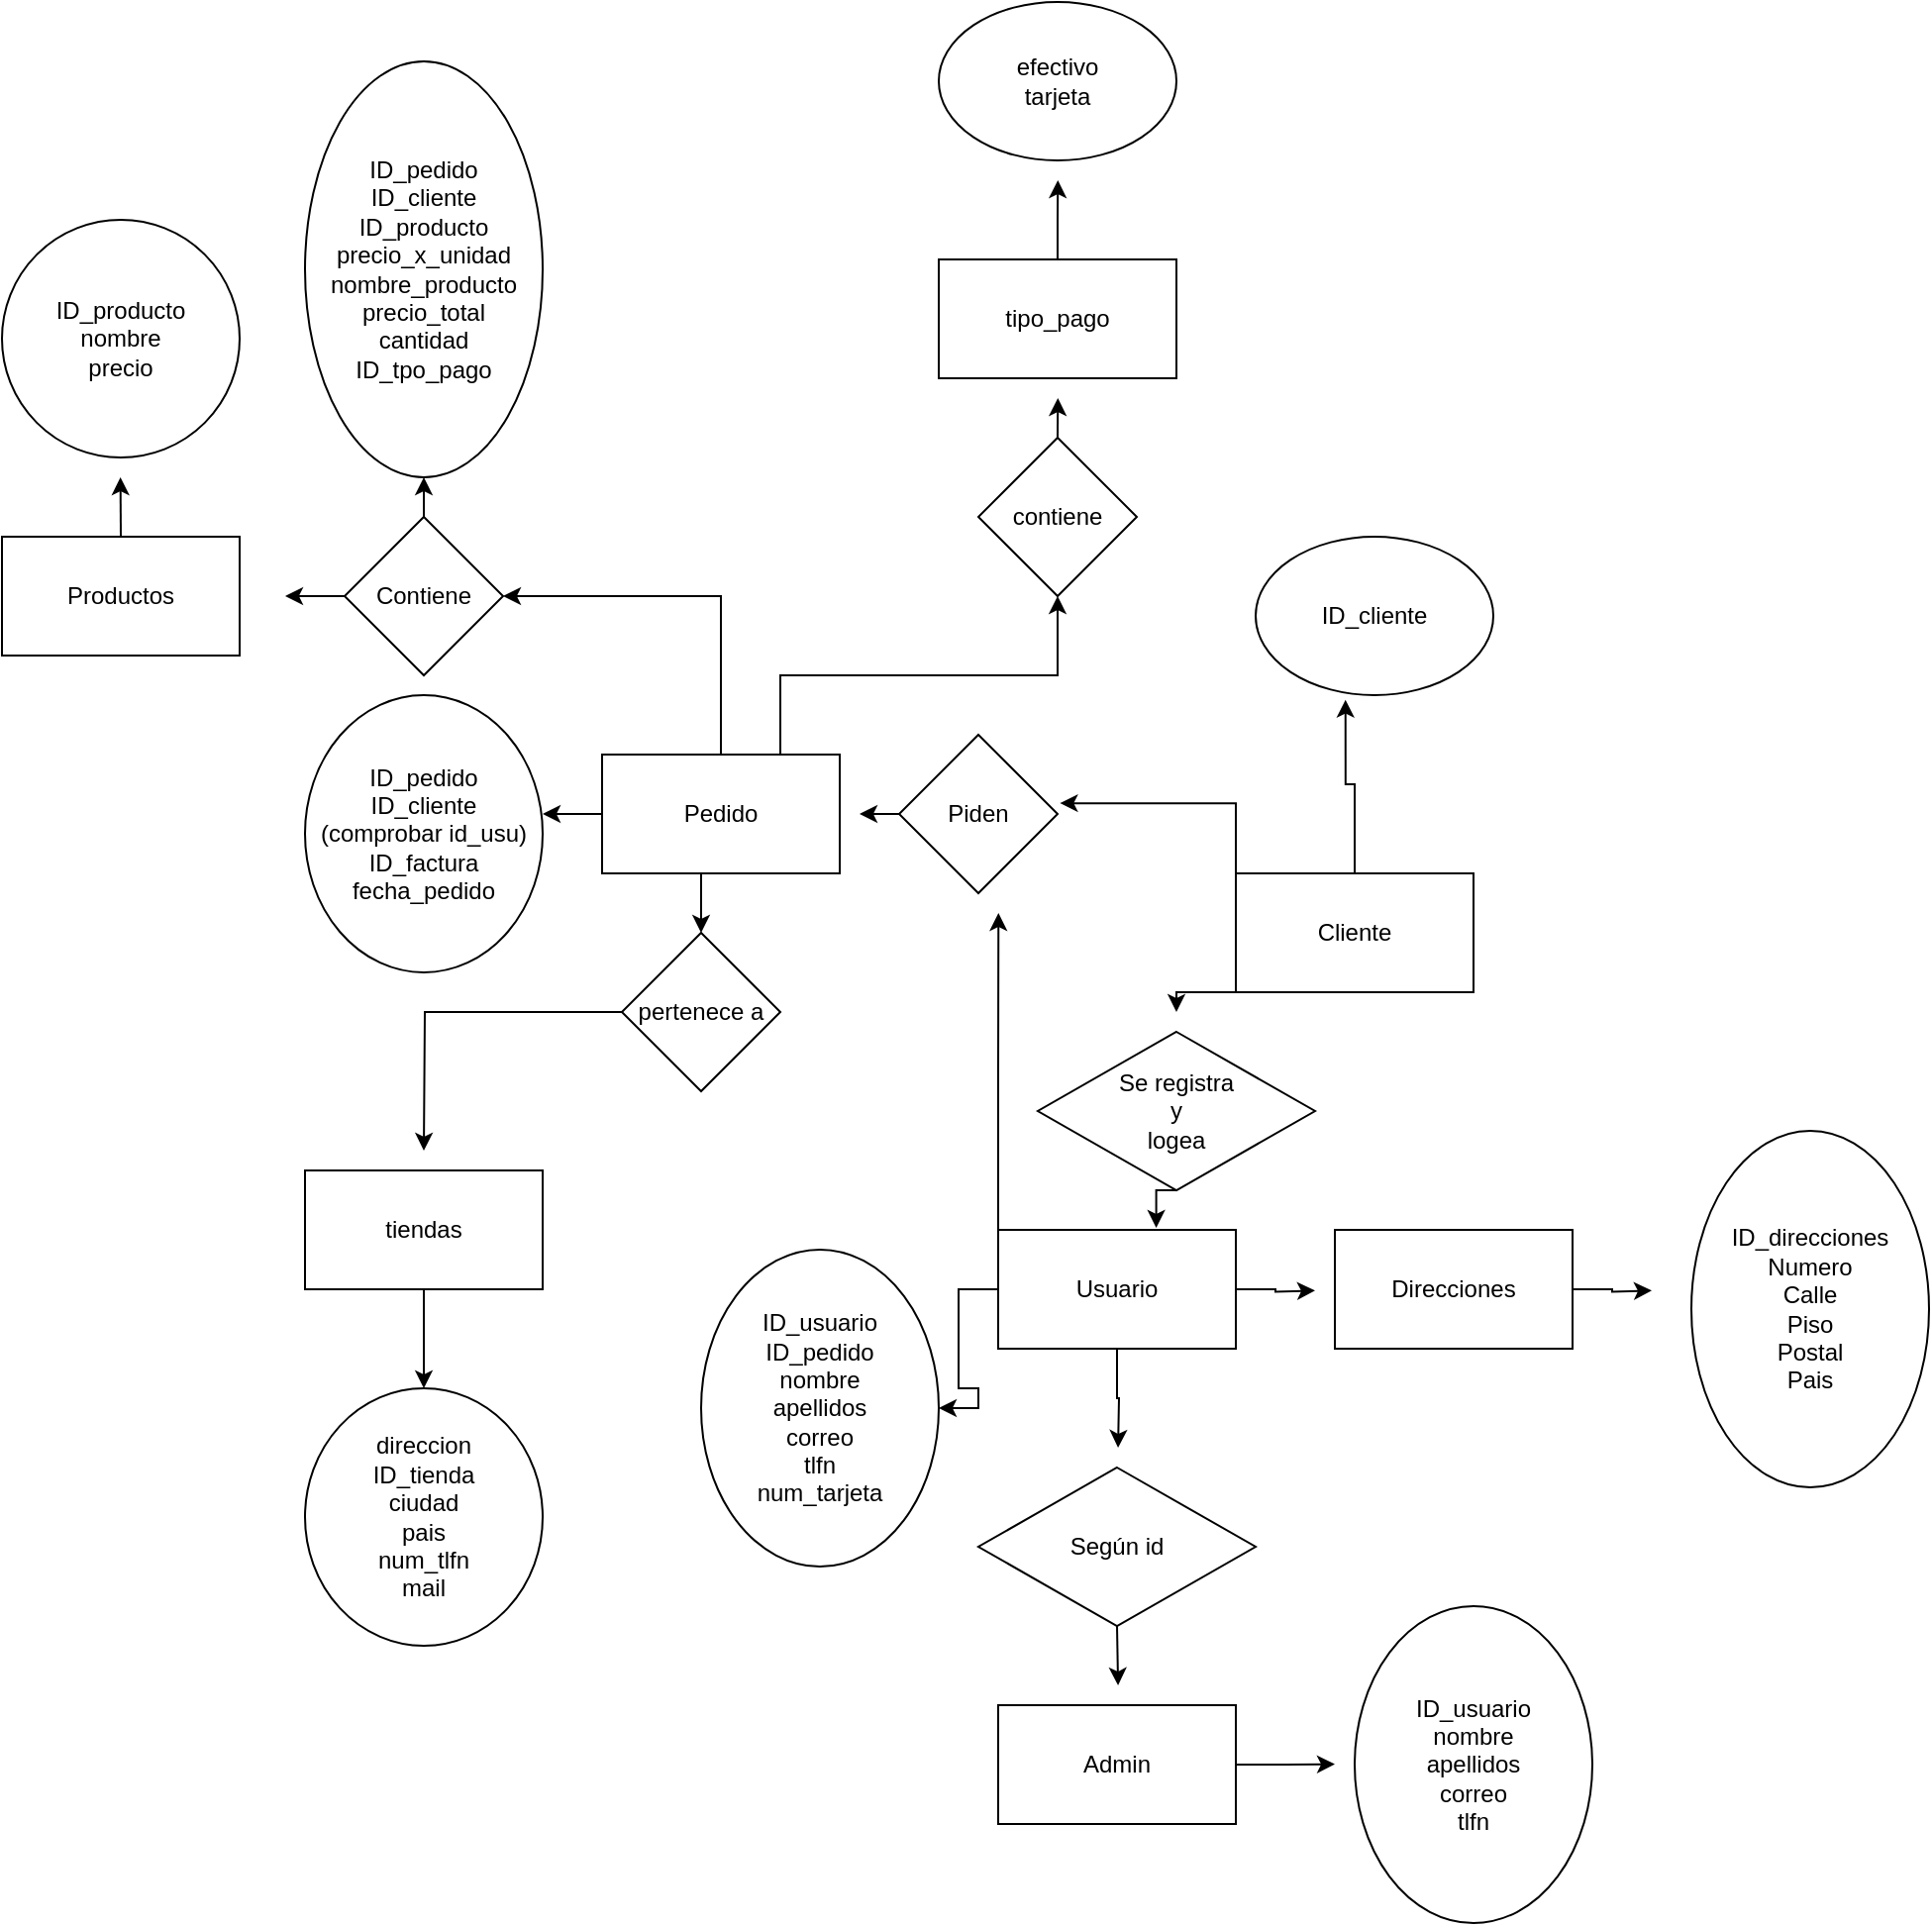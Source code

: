 <mxfile version="18.0.2" type="device"><diagram id="VrcCvwZdtjoR80PDkdyD" name="Page-1"><mxGraphModel dx="2489" dy="2136" grid="1" gridSize="10" guides="1" tooltips="1" connect="1" arrows="1" fold="1" page="1" pageScale="1" pageWidth="827" pageHeight="1169" math="0" shadow="0"><root><mxCell id="0"/><mxCell id="1" parent="0"/><mxCell id="3hKBu2AfMwMYRy0ZTztm-5" style="edgeStyle=orthogonalEdgeStyle;rounded=0;orthogonalLoop=1;jettySize=auto;html=1;exitX=0;exitY=1;exitDx=0;exitDy=0;" parent="1" source="3hKBu2AfMwMYRy0ZTztm-1" edge="1"><mxGeometry relative="1" as="geometry"><mxPoint x="210" y="190" as="targetPoint"/></mxGeometry></mxCell><mxCell id="3hKBu2AfMwMYRy0ZTztm-27" style="edgeStyle=orthogonalEdgeStyle;rounded=0;orthogonalLoop=1;jettySize=auto;html=1;exitX=0;exitY=0;exitDx=0;exitDy=0;entryX=1.015;entryY=0.432;entryDx=0;entryDy=0;entryPerimeter=0;" parent="1" source="3hKBu2AfMwMYRy0ZTztm-1" target="3hKBu2AfMwMYRy0ZTztm-19" edge="1"><mxGeometry relative="1" as="geometry"/></mxCell><mxCell id="3hKBu2AfMwMYRy0ZTztm-61" style="edgeStyle=orthogonalEdgeStyle;rounded=0;orthogonalLoop=1;jettySize=auto;html=1;exitX=0.5;exitY=0;exitDx=0;exitDy=0;entryX=0.378;entryY=1.029;entryDx=0;entryDy=0;entryPerimeter=0;" parent="1" source="3hKBu2AfMwMYRy0ZTztm-1" target="3hKBu2AfMwMYRy0ZTztm-25" edge="1"><mxGeometry relative="1" as="geometry"/></mxCell><mxCell id="3hKBu2AfMwMYRy0ZTztm-1" value="Cliente" style="rounded=0;whiteSpace=wrap;html=1;" parent="1" vertex="1"><mxGeometry x="240" y="120" width="120" height="60" as="geometry"/></mxCell><mxCell id="3hKBu2AfMwMYRy0ZTztm-12" style="edgeStyle=orthogonalEdgeStyle;rounded=0;orthogonalLoop=1;jettySize=auto;html=1;exitX=0.5;exitY=1;exitDx=0;exitDy=0;entryX=0.665;entryY=-0.017;entryDx=0;entryDy=0;entryPerimeter=0;" parent="1" source="3hKBu2AfMwMYRy0ZTztm-2" target="3hKBu2AfMwMYRy0ZTztm-7" edge="1"><mxGeometry relative="1" as="geometry"/></mxCell><mxCell id="3hKBu2AfMwMYRy0ZTztm-2" value="Se registra&lt;br&gt;y&lt;br&gt;logea" style="rhombus;whiteSpace=wrap;html=1;" parent="1" vertex="1"><mxGeometry x="140" y="200" width="140" height="80" as="geometry"/></mxCell><mxCell id="3hKBu2AfMwMYRy0ZTztm-11" style="edgeStyle=orthogonalEdgeStyle;rounded=0;orthogonalLoop=1;jettySize=auto;html=1;exitX=0;exitY=0.5;exitDx=0;exitDy=0;" parent="1" source="3hKBu2AfMwMYRy0ZTztm-7" target="3hKBu2AfMwMYRy0ZTztm-9" edge="1"><mxGeometry relative="1" as="geometry"/></mxCell><mxCell id="3hKBu2AfMwMYRy0ZTztm-17" style="edgeStyle=orthogonalEdgeStyle;rounded=0;orthogonalLoop=1;jettySize=auto;html=1;exitX=0;exitY=0;exitDx=0;exitDy=0;" parent="1" source="3hKBu2AfMwMYRy0ZTztm-7" edge="1"><mxGeometry relative="1" as="geometry"><mxPoint x="120.143" y="140" as="targetPoint"/></mxGeometry></mxCell><mxCell id="Pw0wZ7lpHkyu5MaCg1nP-8" style="edgeStyle=orthogonalEdgeStyle;rounded=0;orthogonalLoop=1;jettySize=auto;html=1;exitX=0.5;exitY=1;exitDx=0;exitDy=0;" parent="1" source="3hKBu2AfMwMYRy0ZTztm-7" edge="1"><mxGeometry relative="1" as="geometry"><mxPoint x="180.538" y="410" as="targetPoint"/></mxGeometry></mxCell><mxCell id="ZmcLUK2sBHfv58qZE5zB-1" style="edgeStyle=orthogonalEdgeStyle;rounded=0;orthogonalLoop=1;jettySize=auto;html=1;exitX=1;exitY=0.5;exitDx=0;exitDy=0;" edge="1" parent="1" source="3hKBu2AfMwMYRy0ZTztm-7"><mxGeometry relative="1" as="geometry"><mxPoint x="280" y="330.667" as="targetPoint"/></mxGeometry></mxCell><mxCell id="3hKBu2AfMwMYRy0ZTztm-7" value="Usuario" style="rounded=0;whiteSpace=wrap;html=1;" parent="1" vertex="1"><mxGeometry x="120" y="300" width="120" height="60" as="geometry"/></mxCell><mxCell id="3hKBu2AfMwMYRy0ZTztm-9" value="ID_usuario&lt;br&gt;ID_pedido&lt;br&gt;nombre&lt;br&gt;apellidos&lt;br&gt;correo&lt;br&gt;tlfn&lt;br&gt;num_tarjeta" style="ellipse;whiteSpace=wrap;html=1;" parent="1" vertex="1"><mxGeometry x="-30" y="310" width="120" height="160" as="geometry"/></mxCell><mxCell id="3hKBu2AfMwMYRy0ZTztm-21" style="edgeStyle=orthogonalEdgeStyle;rounded=0;orthogonalLoop=1;jettySize=auto;html=1;exitX=0;exitY=0.5;exitDx=0;exitDy=0;" parent="1" source="3hKBu2AfMwMYRy0ZTztm-19" edge="1"><mxGeometry relative="1" as="geometry"><mxPoint x="50" y="89.905" as="targetPoint"/></mxGeometry></mxCell><mxCell id="3hKBu2AfMwMYRy0ZTztm-19" value="Piden" style="rhombus;whiteSpace=wrap;html=1;" parent="1" vertex="1"><mxGeometry x="70" y="50" width="80" height="80" as="geometry"/></mxCell><mxCell id="3hKBu2AfMwMYRy0ZTztm-30" style="edgeStyle=orthogonalEdgeStyle;rounded=0;orthogonalLoop=1;jettySize=auto;html=1;exitX=0.5;exitY=0;exitDx=0;exitDy=0;entryX=1;entryY=0.5;entryDx=0;entryDy=0;" parent="1" source="3hKBu2AfMwMYRy0ZTztm-20" target="3hKBu2AfMwMYRy0ZTztm-29" edge="1"><mxGeometry relative="1" as="geometry"/></mxCell><mxCell id="3hKBu2AfMwMYRy0ZTztm-58" style="edgeStyle=orthogonalEdgeStyle;rounded=0;orthogonalLoop=1;jettySize=auto;html=1;exitX=0.5;exitY=1;exitDx=0;exitDy=0;entryX=0.5;entryY=0;entryDx=0;entryDy=0;" parent="1" source="3hKBu2AfMwMYRy0ZTztm-20" target="3hKBu2AfMwMYRy0ZTztm-53" edge="1"><mxGeometry relative="1" as="geometry"/></mxCell><mxCell id="3hKBu2AfMwMYRy0ZTztm-59" style="edgeStyle=orthogonalEdgeStyle;rounded=0;orthogonalLoop=1;jettySize=auto;html=1;exitX=0;exitY=0.5;exitDx=0;exitDy=0;" parent="1" source="3hKBu2AfMwMYRy0ZTztm-20" edge="1"><mxGeometry relative="1" as="geometry"><mxPoint x="-110" y="90.667" as="targetPoint"/></mxGeometry></mxCell><mxCell id="3hKBu2AfMwMYRy0ZTztm-62" style="edgeStyle=orthogonalEdgeStyle;rounded=0;orthogonalLoop=1;jettySize=auto;html=1;exitX=0.75;exitY=0;exitDx=0;exitDy=0;entryX=0.5;entryY=1;entryDx=0;entryDy=0;" parent="1" source="3hKBu2AfMwMYRy0ZTztm-20" target="3hKBu2AfMwMYRy0ZTztm-46" edge="1"><mxGeometry relative="1" as="geometry"/></mxCell><mxCell id="3hKBu2AfMwMYRy0ZTztm-20" value="Pedido" style="rounded=0;whiteSpace=wrap;html=1;" parent="1" vertex="1"><mxGeometry x="-80" y="60" width="120" height="60" as="geometry"/></mxCell><mxCell id="3hKBu2AfMwMYRy0ZTztm-24" value="ID_pedido&lt;br&gt;ID_cliente&lt;br&gt;(comprobar id_usu)&lt;br&gt;ID_factura&lt;br&gt;fecha_pedido" style="ellipse;whiteSpace=wrap;html=1;" parent="1" vertex="1"><mxGeometry x="-230" y="30" width="120" height="140" as="geometry"/></mxCell><mxCell id="3hKBu2AfMwMYRy0ZTztm-25" value="ID_cliente" style="ellipse;whiteSpace=wrap;html=1;" parent="1" vertex="1"><mxGeometry x="250" y="-50" width="120" height="80" as="geometry"/></mxCell><mxCell id="3hKBu2AfMwMYRy0ZTztm-64" style="edgeStyle=orthogonalEdgeStyle;rounded=0;orthogonalLoop=1;jettySize=auto;html=1;exitX=0.5;exitY=0;exitDx=0;exitDy=0;entryX=0.5;entryY=1;entryDx=0;entryDy=0;" parent="1" source="3hKBu2AfMwMYRy0ZTztm-29" target="3hKBu2AfMwMYRy0ZTztm-34" edge="1"><mxGeometry relative="1" as="geometry"/></mxCell><mxCell id="3hKBu2AfMwMYRy0ZTztm-29" value="Contiene" style="rhombus;whiteSpace=wrap;html=1;" parent="1" vertex="1"><mxGeometry x="-210" y="-60" width="80" height="80" as="geometry"/></mxCell><mxCell id="3hKBu2AfMwMYRy0ZTztm-34" value="ID_pedido&lt;br&gt;ID_cliente&lt;br&gt;ID_producto&lt;br&gt;precio_x_unidad&lt;br&gt;nombre_producto&lt;br&gt;precio_total&lt;br&gt;cantidad&lt;br&gt;ID_tpo_pago" style="ellipse;whiteSpace=wrap;html=1;" parent="1" vertex="1"><mxGeometry x="-230" y="-290" width="120" height="210" as="geometry"/></mxCell><mxCell id="3hKBu2AfMwMYRy0ZTztm-40" style="edgeStyle=orthogonalEdgeStyle;rounded=0;orthogonalLoop=1;jettySize=auto;html=1;exitX=0;exitY=0.5;exitDx=0;exitDy=0;" parent="1" edge="1"><mxGeometry relative="1" as="geometry"><mxPoint x="-240" y="-20.048" as="targetPoint"/><mxPoint x="-210" y="-20" as="sourcePoint"/></mxGeometry></mxCell><mxCell id="3hKBu2AfMwMYRy0ZTztm-43" style="edgeStyle=orthogonalEdgeStyle;rounded=0;orthogonalLoop=1;jettySize=auto;html=1;exitX=0.5;exitY=0;exitDx=0;exitDy=0;" parent="1" source="3hKBu2AfMwMYRy0ZTztm-41" edge="1"><mxGeometry relative="1" as="geometry"><mxPoint x="-323.19" y="-80" as="targetPoint"/></mxGeometry></mxCell><mxCell id="3hKBu2AfMwMYRy0ZTztm-41" value="Productos" style="rounded=0;whiteSpace=wrap;html=1;" parent="1" vertex="1"><mxGeometry x="-383" y="-50" width="120" height="60" as="geometry"/></mxCell><mxCell id="3hKBu2AfMwMYRy0ZTztm-42" value="ID_producto&lt;br&gt;nombre&lt;br&gt;precio" style="ellipse;whiteSpace=wrap;html=1;" parent="1" vertex="1"><mxGeometry x="-383" y="-210" width="120" height="120" as="geometry"/></mxCell><mxCell id="3hKBu2AfMwMYRy0ZTztm-48" style="edgeStyle=orthogonalEdgeStyle;rounded=0;orthogonalLoop=1;jettySize=auto;html=1;exitX=0.5;exitY=0;exitDx=0;exitDy=0;" parent="1" source="3hKBu2AfMwMYRy0ZTztm-46" edge="1"><mxGeometry relative="1" as="geometry"><mxPoint x="150.143" y="-120" as="targetPoint"/></mxGeometry></mxCell><mxCell id="3hKBu2AfMwMYRy0ZTztm-46" value="contiene" style="rhombus;whiteSpace=wrap;html=1;" parent="1" vertex="1"><mxGeometry x="110" y="-100" width="80" height="80" as="geometry"/></mxCell><mxCell id="3hKBu2AfMwMYRy0ZTztm-52" style="edgeStyle=orthogonalEdgeStyle;rounded=0;orthogonalLoop=1;jettySize=auto;html=1;exitX=0.5;exitY=0;exitDx=0;exitDy=0;" parent="1" source="3hKBu2AfMwMYRy0ZTztm-47" edge="1"><mxGeometry relative="1" as="geometry"><mxPoint x="150.143" y="-230" as="targetPoint"/></mxGeometry></mxCell><mxCell id="3hKBu2AfMwMYRy0ZTztm-47" value="tipo_pago" style="rounded=0;whiteSpace=wrap;html=1;" parent="1" vertex="1"><mxGeometry x="90" y="-190" width="120" height="60" as="geometry"/></mxCell><mxCell id="3hKBu2AfMwMYRy0ZTztm-51" value="efectivo&lt;br&gt;tarjeta" style="ellipse;whiteSpace=wrap;html=1;" parent="1" vertex="1"><mxGeometry x="90" y="-320" width="120" height="80" as="geometry"/></mxCell><mxCell id="3hKBu2AfMwMYRy0ZTztm-55" style="edgeStyle=orthogonalEdgeStyle;rounded=0;orthogonalLoop=1;jettySize=auto;html=1;exitX=0;exitY=0.5;exitDx=0;exitDy=0;" parent="1" source="3hKBu2AfMwMYRy0ZTztm-53" edge="1"><mxGeometry relative="1" as="geometry"><mxPoint x="-170" y="260" as="targetPoint"/></mxGeometry></mxCell><mxCell id="3hKBu2AfMwMYRy0ZTztm-53" value="pertenece a" style="rhombus;whiteSpace=wrap;html=1;" parent="1" vertex="1"><mxGeometry x="-70" y="150" width="80" height="80" as="geometry"/></mxCell><mxCell id="3hKBu2AfMwMYRy0ZTztm-57" style="edgeStyle=orthogonalEdgeStyle;rounded=0;orthogonalLoop=1;jettySize=auto;html=1;exitX=0.5;exitY=1;exitDx=0;exitDy=0;entryX=0.5;entryY=0;entryDx=0;entryDy=0;" parent="1" source="3hKBu2AfMwMYRy0ZTztm-54" target="3hKBu2AfMwMYRy0ZTztm-56" edge="1"><mxGeometry relative="1" as="geometry"/></mxCell><mxCell id="3hKBu2AfMwMYRy0ZTztm-54" value="tiendas" style="rounded=0;whiteSpace=wrap;html=1;" parent="1" vertex="1"><mxGeometry x="-230" y="270" width="120" height="60" as="geometry"/></mxCell><mxCell id="3hKBu2AfMwMYRy0ZTztm-56" value="direccion&lt;br&gt;ID_tienda&lt;br&gt;ciudad&lt;br&gt;pais&lt;br&gt;num_tlfn&lt;br&gt;mail" style="ellipse;whiteSpace=wrap;html=1;" parent="1" vertex="1"><mxGeometry x="-230" y="380" width="120" height="130" as="geometry"/></mxCell><mxCell id="Pw0wZ7lpHkyu5MaCg1nP-10" style="edgeStyle=orthogonalEdgeStyle;rounded=0;orthogonalLoop=1;jettySize=auto;html=1;exitX=0.5;exitY=1;exitDx=0;exitDy=0;" parent="1" source="Pw0wZ7lpHkyu5MaCg1nP-9" edge="1"><mxGeometry relative="1" as="geometry"><mxPoint x="180.538" y="530" as="targetPoint"/></mxGeometry></mxCell><mxCell id="Pw0wZ7lpHkyu5MaCg1nP-9" value="Según id" style="rhombus;whiteSpace=wrap;html=1;" parent="1" vertex="1"><mxGeometry x="110" y="420" width="140" height="80" as="geometry"/></mxCell><mxCell id="Pw0wZ7lpHkyu5MaCg1nP-13" style="edgeStyle=orthogonalEdgeStyle;rounded=0;orthogonalLoop=1;jettySize=auto;html=1;exitX=1;exitY=0.5;exitDx=0;exitDy=0;" parent="1" source="Pw0wZ7lpHkyu5MaCg1nP-11" edge="1"><mxGeometry relative="1" as="geometry"><mxPoint x="290" y="569.769" as="targetPoint"/></mxGeometry></mxCell><mxCell id="Pw0wZ7lpHkyu5MaCg1nP-11" value="Admin" style="rounded=0;whiteSpace=wrap;html=1;" parent="1" vertex="1"><mxGeometry x="120" y="540" width="120" height="60" as="geometry"/></mxCell><mxCell id="Pw0wZ7lpHkyu5MaCg1nP-12" value="ID_usuario&lt;br&gt;nombre&lt;br&gt;apellidos&lt;br&gt;correo&lt;br&gt;tlfn" style="ellipse;whiteSpace=wrap;html=1;" parent="1" vertex="1"><mxGeometry x="300" y="490" width="120" height="160" as="geometry"/></mxCell><mxCell id="ZmcLUK2sBHfv58qZE5zB-3" style="edgeStyle=orthogonalEdgeStyle;rounded=0;orthogonalLoop=1;jettySize=auto;html=1;exitX=1;exitY=0.5;exitDx=0;exitDy=0;" edge="1" parent="1" source="ZmcLUK2sBHfv58qZE5zB-2"><mxGeometry relative="1" as="geometry"><mxPoint x="450" y="330.667" as="targetPoint"/></mxGeometry></mxCell><mxCell id="ZmcLUK2sBHfv58qZE5zB-2" value="Direcciones" style="rounded=0;whiteSpace=wrap;html=1;" vertex="1" parent="1"><mxGeometry x="290" y="300" width="120" height="60" as="geometry"/></mxCell><mxCell id="ZmcLUK2sBHfv58qZE5zB-4" value="ID_direcciones&lt;br&gt;Numero&lt;br&gt;Calle&lt;br&gt;Piso&lt;br&gt;Postal&lt;br&gt;Pais" style="ellipse;whiteSpace=wrap;html=1;" vertex="1" parent="1"><mxGeometry x="470" y="250" width="120" height="180" as="geometry"/></mxCell></root></mxGraphModel></diagram></mxfile>